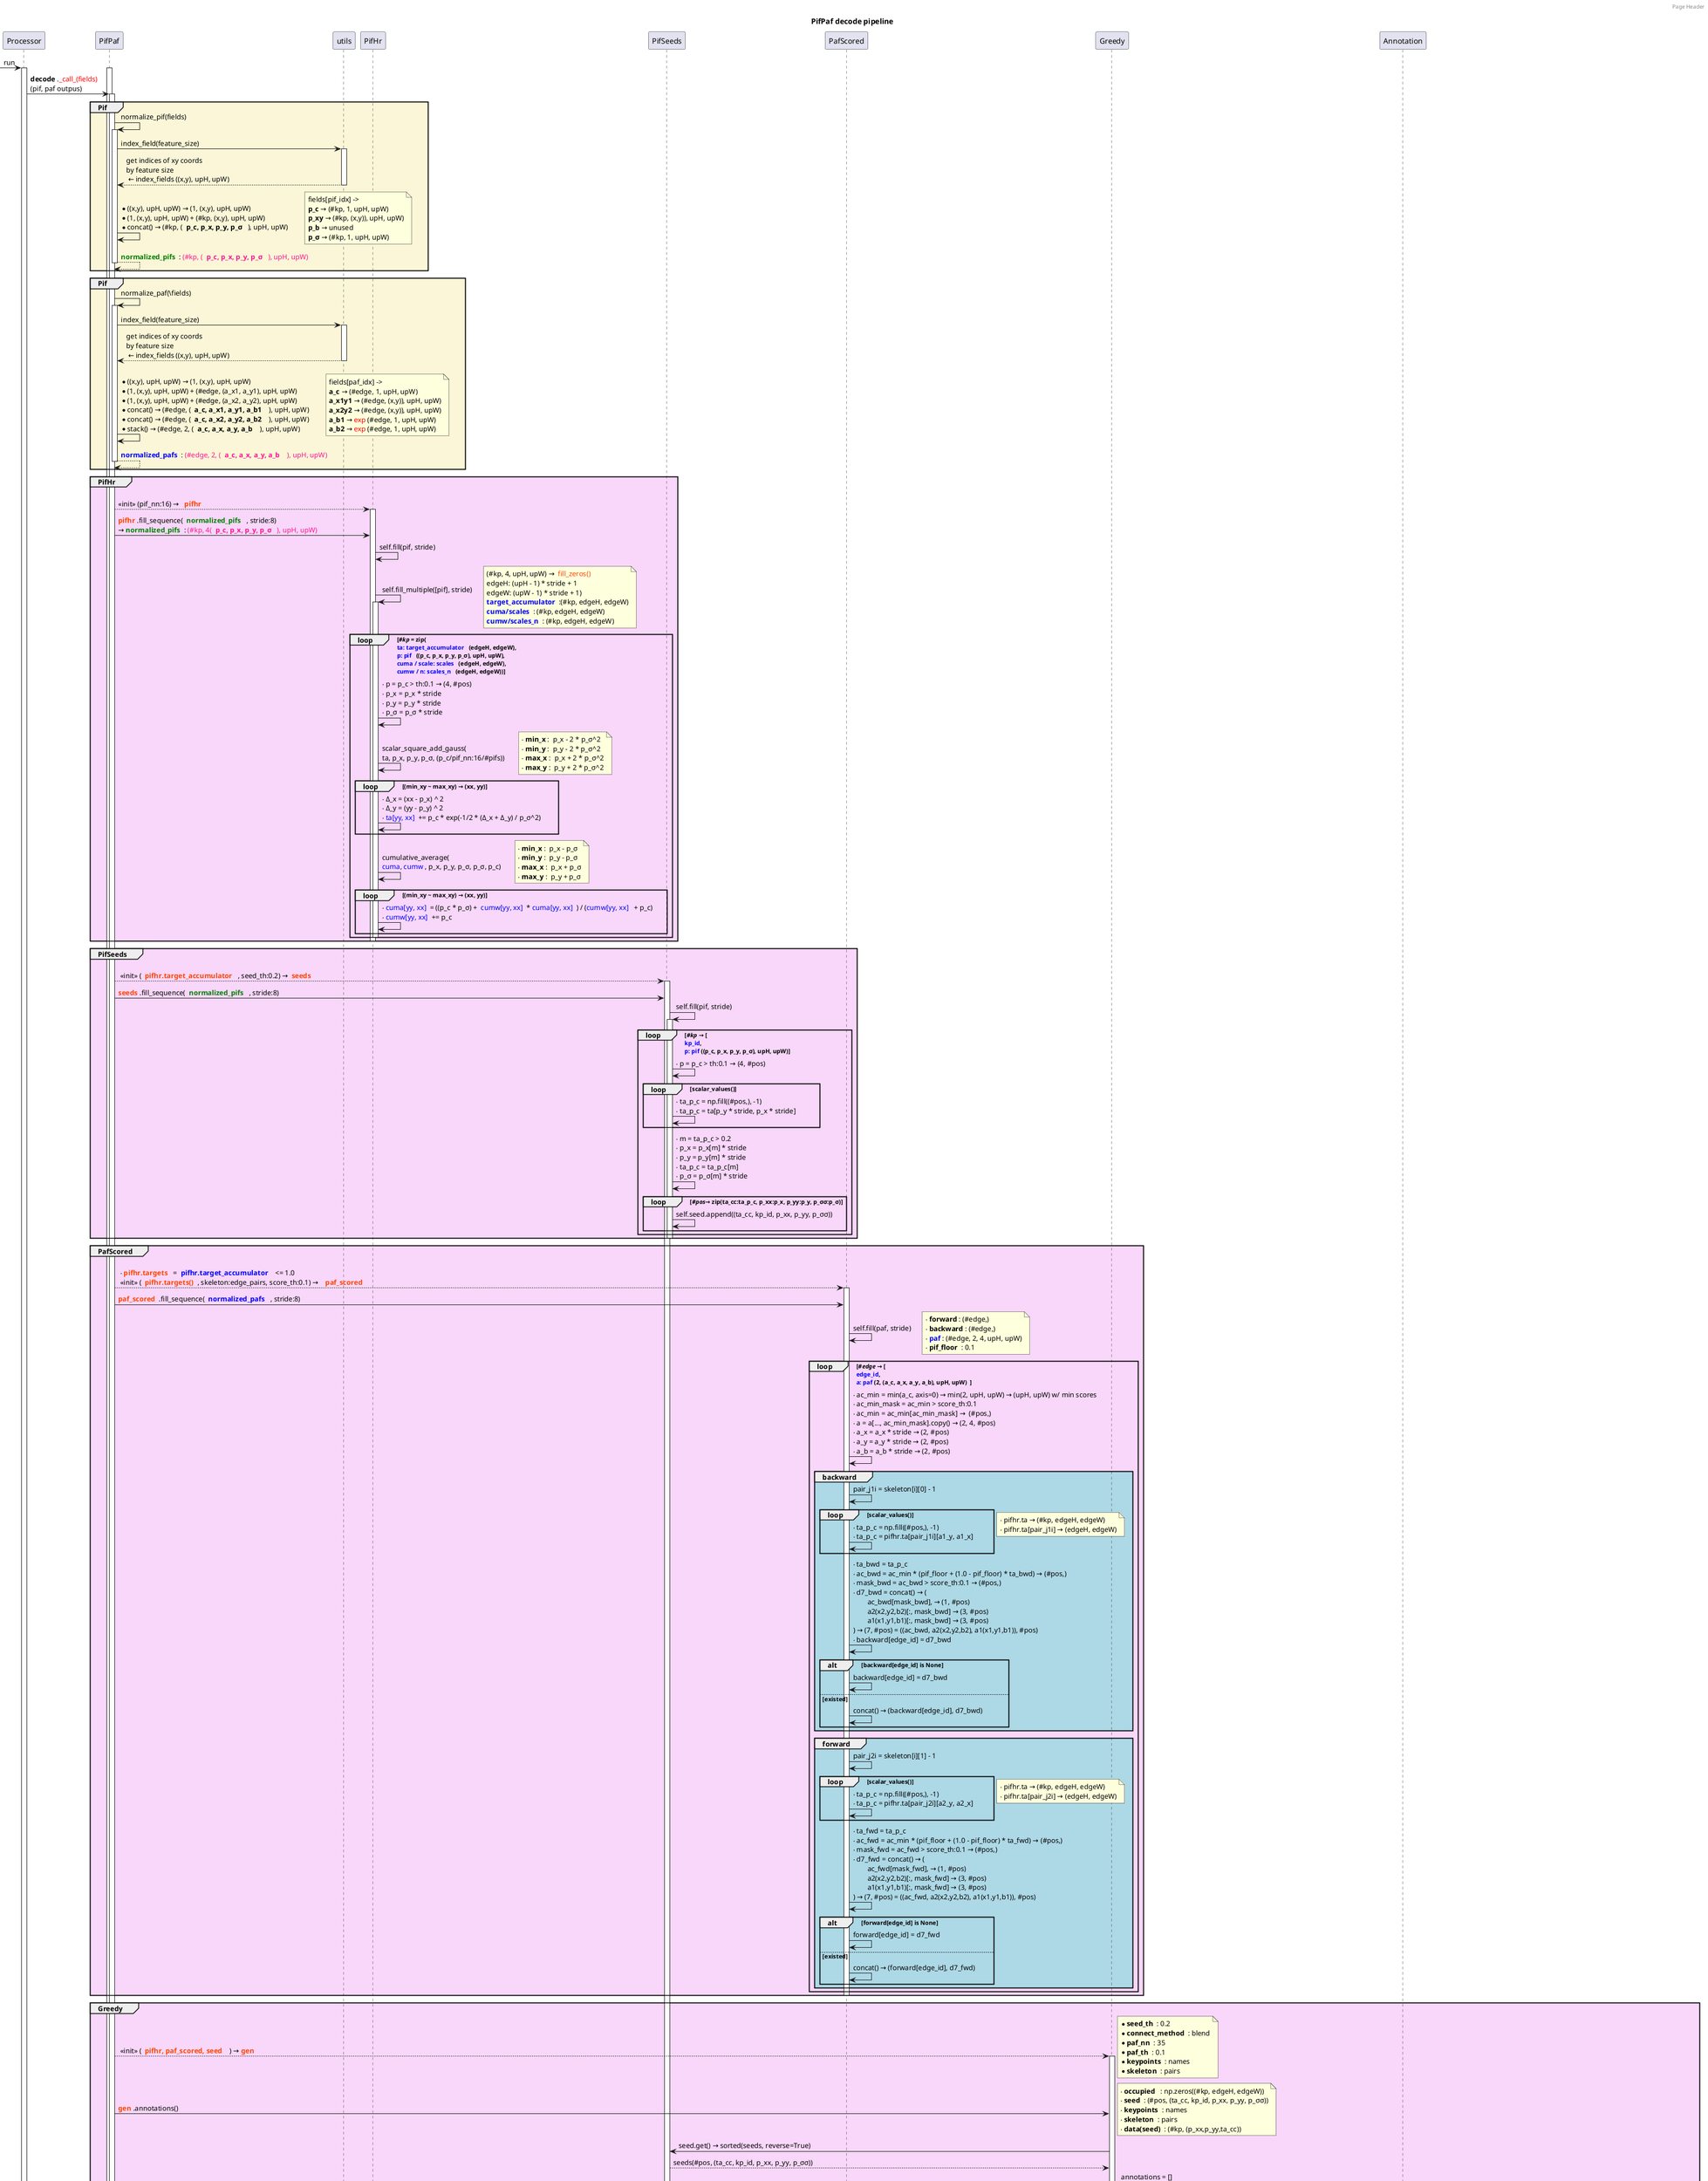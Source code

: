 @startuml
header Page Header
footer Page %page% of %lastpage%

title PifPaf decode pipeline

[-> Processor: run
activate Processor

activate PifPaf
Processor -> PifPaf : <b>decode</b> .<font color=red>_call_(fields)</font>\n(pif, paf outpus)
activate PifPaf


' normalize PIF outputs
group #faf6d7 Pif
    PifPaf -> PifPaf : normalize_pif(fields)
    activate PifPaf
    PifPaf -> utils : index_field(feature_size)
    activate utils
    utils --> PifPaf : get indices of xy coords \nby feature size \n ← index_fields ((x,y), upH, upW)
    deactivate utils
    PifPaf -> PifPaf : \n* ((x,y), upH, upW) → (1, (x,y), upH, upW) \n* (1, (x,y), upH, upW) + (#kp, (x,y), upH, upW)\n* concat() → (#kp, (  <b>p_c, p_x, p_y, p_σ</b>   ), upH, upW)
    note right : fields[pif_idx] -> \n<b>p_c</b> → (#kp, 1, upH, upW) \n<b>p_xy</b> → (#kp, (x,y)), upH, upW)\n<b>p_b</b> → unused\n<b>p_σ</b> → (#kp, 1, upH, upW)
    PifPaf --> PifPaf : <b><font color=green>normalized_pifs</font></b>  : <font color=#ff1493>(#kp, (  <b>p_c, p_x, p_y, p_σ</b>   ), upH, upW)</font>
    deactivate PifPaf
end


' normalize PAF outputs
group #faf6d7 Pif
    PifPaf -> PifPaf : normalize_paf(\fields)
    activate PifPaf
    PifPaf -> utils : index_field(feature_size)
    activate utils
    utils --> PifPaf : get indices of xy coords \nby feature size \n ← index_fields ((x,y), upH, upW)
    deactivate utils
    PifPaf -> PifPaf : \n* ((x,y), upH, upW) → (1, (x,y), upH, upW) \n* (1, (x,y), upH, upW) + (#edge, (a_x1, a_y1), upH, upW)\n* (1, (x,y), upH, upW) + (#edge, (a_x2, a_y2), upH, upW)\n* concat() → (#edge, (  <b>a_c, a_x1, a_y1, a_b1</b>    ), upH, upW)\n* concat() → (#edge, (  <b>a_c, a_x2, a_y2, a_b2</b>    ), upH, upW)\n* stack() → (#edge, 2, (  <b>a_c, a_x, a_y, a_b</b>    ), upH, upW)
    note right : fields[paf_idx] -> \n<b>a_c</b> → (#edge, 1, upH, upW) \n<b>a_x1y1</b> → (#edge, (x,y)), upH, upW)\n<b>a_x2y2</b> → (#edge, (x,y)), upH, upW)\n<b>a_b1</b> → <font color=red>exp</font> (#edge, 1, upH, upW)\n<b>a_b2</b> → <font color=red>exp</font> (#edge, 1, upH, upW)
    PifPaf --> PifPaf : <b><font color=blue>normalized_pafs</font></b>  : <font color=#ff1493>(#edge, 2, (  <b>a_c, a_x, a_y, a_b</b>    ), upH, upW)</font>
    deactivate PifPaf
end


' PifHr
group #f8d7fa PifHr
    PifPaf --> PifHr : \n<<init>> (pif_nn:16) →   <b><font color=orangered>pifhr</font></b>
    activate PifHr
    PifPaf -> PifHr : <font color=orangered><b>pifhr</b></font> .fill_sequence(  <color:green>**normalized_pifs**</color>   , stride:8)\n→ <color:green>**normalized_pifs**</color>  : <color:#ff1493>(#kp, 4(  <b>p_c, p_x, p_y, p_σ</b>   ), upH, upW)</color>
    PifHr -> PifHr : self.fill(pif, stride)
    PifHr -> PifHr : self.fill_multiple([pif], stride)
    note right : (#kp, 4, upH, upW) →  <color:orangered>fill_zeros()</color>\nedgeH: (upH - 1) * stride + 1\nedgeW: (upW - 1) * stride + 1)\n<color:blue>**target_accumulator**</color>  :(#kp, edgeH, edgeW)\n<color:blue>**cuma/scales**</color>  : (#kp, edgeH, edgeW)\n<color:blue>**cumw/scales_n**  </color>: (#kp, edgeH, edgeW)
    loop //#kp// = zip(\n<color:blue>ta: target_accumulator</color>   (edgeH, edgeW),   \n<color:blue>p: pif </color>  ((p_c, p_x, p_y, p_σ), upH, upW), \n<color:blue>cuma / scale: scales</color>   (edgeH, edgeW), \n<color:blue>cumw / n: scales_n</color>   (edgeH, edgeW))
        activate PifHr
        PifHr -> PifHr : ‧ p = p_c > th:0.1 → (4, #pos) \n‧ p_x = p_x * stride\n‧ p_y = p_y * stride\n‧ p_σ = p_σ * stride
        PifHr -> PifHr : \nscalar_square_add_gauss(\nta, p_x, p_y, p_σ, (p_c/pif_nn:16/#pifs))
        note right : ‧ **min_x** :  p_x - 2 * p_σ^2\n‧ **min_y** :  p_y - 2 * p_σ^2\n‧ **max_x** :  p_x + 2 * p_σ^2\n‧ **max_y** :  p_y + 2 * p_σ^2
        loop (min_xy ~ max_xy) → (xx, yy)
            PifHr -> PifHr : ‧ Δ_x = (xx - p_x) ^ 2\n‧ Δ_y = (yy - p_y) ^ 2\n‧ <color:blue>ta[yy, xx]</color>  += p_c * exp(-1/2 * (Δ_x + Δ_y) / p_σ^2)\t
        end
        ' scale = cuma, n = cumw
        PifHr -> PifHr : \ncumulative_average(\n<color:blue>cuma, cumw</color> , p_x, p_y, p_σ, p_σ, p_c)
        note right : ‧ **min_x** :  p_x - p_σ\n‧ **min_y** :  p_y - p_σ\n‧ **max_x** :  p_x + p_σ\n‧ **max_y** :  p_y + p_σ
        loop (min_xy ~ max_xy) → (xx, yy)
            PifHr -> PifHr : ‧ <color:blue>cuma[yy, xx]</color>  = ((p_c * p_σ) +  <color:blue>cumw[yy, xx]</color>  * <color:blue>cuma[yy, xx]</color>  ) / (<color:blue>cumw[yy, xx]</color>   + p_c)\n‧ <color:blue>cumw[yy, xx]</color>  += p_c
        end
        deactivate PifHr
    end
    activate PifHr
    deactivate PifHr
    deactivate PifHr
end


' PifSeeds
group #f8d7fa PifSeeds
    PifPaf --> PifSeeds :\n <<init>> (  <font color=orangered><b>pifhr.target_accumulator</b></font>   , seed_th:0.2) →  <b><font color=orangered>seeds</font></b>
    activate PifSeeds
    PifPaf -> PifSeeds : <font color=orangered><b>seeds</b></font> .fill_sequence(  <b><font color=green>normalized_pifs</font></b>   , stride:8)
    PifSeeds -> PifSeeds : self.fill(pif, stride)
    loop //#kp// → [\n<color:blue>kp_id</color>, \n<color:blue>p: pif</color> ((p_c, p_x, p_y, p_σ), upH, upW)
        activate PifSeeds
        PifSeeds -> PifSeeds : ‧ p = p_c > th:0.1 → (4, #pos)
        loop scalar_values()
            PifSeeds -> PifSeeds : ‧ ta_p_c = np.fill((#pos,), -1)\n‧ ta_p_c = ta[p_y * stride, p_x * stride]\t
        end
        PifSeeds -> PifSeeds : ‧ m = ta_p_c > 0.2\n‧ p_x = p_x[m] * stride\n‧ p_y = p_y[m] * stride\n‧ ta_p_c = ta_p_c[m]\n‧ p_σ = p_σ[m] * stride
        loop //#pos//→ zip(ta_cc:ta_p_c, p_xx:p_x, p_yy:p_y, p_σσ:p_σ)
            PifSeeds -> PifSeeds : self.seed.append((ta_cc, kp_id, p_xx, p_yy, p_σσ))
        end
    end
    deactivate PifSeeds
end


group #f8d7fa PafScored
    PifPaf --> PafScored :\n ‧ <color:orangered>**pifhr.targets**</color>   =  <color:blue>**pifhr.target_accumulator** </color>   <= 1.0\n <<init>> (  <font color=orangered><b>pifhr.targets()</b></font>  , skeleton:edge_pairs, score_th:0.1) →    <b><font color=orangered>paf_scored</font></b>
    activate PafScored
    PifPaf -> PafScored : <font color=orangered><b>paf_scored</b></font>  .fill_sequence(  <b><font color=blue>normalized_pafs</font></b>   , stride:8)
    PafScored -> PafScored : self.fill(paf, stride)
    note right : ‧ **forward** : (#edge,)\n‧ **backward** : (#edge,)\n‧ **<color:blue>paf</color>** : (#edge, 2, 4, upH, upW)\n‧ **pif_floor**  : 0.1
    loop //#edge// → [\n<color:blue>edge_id</color>, \n<color:blue>a: paf</color> (2, (a_c, a_x, a_y, a_b), upH, upW)\t
        PafScored -> PafScored : ‧ ac_min = min(a_c, axis=0) → min(2, upH, upW) → (upH, upW) w/ min scores  \n‧ ac_min_mask = ac_min > score_th:0.1\n‧ ac_min = ac_min[ac_min_mask] →  (#pos,)\n‧ a = a[..., ac_min_mask].copy() → (2, 4, #pos)\n‧ a_x = a_x * stride → (2, #pos)\n‧ a_y = a_y * stride → (2, #pos)\n‧ a_b = a_b * stride → (2, #pos)
        group #lightblue backward
            PafScored -> PafScored : pair_j1i = skeleton[i][0] - 1
            loop scalar_values()
                PafScored -> PafScored : ‧ ta_p_c = np.fill((#pos,), -1)\n‧ ta_p_c = pifhr.ta[pair_j1i][a1_y, a1_x]\t
            end
            note right : ‧ pifhr.ta → (#kp, edgeH, edgeW)\n‧ pifhr.ta[pair_j1i] → (edgeH, edgeW)
            PafScored -> PafScored : ‧ ta_bwd = ta_p_c\n‧ ac_bwd = ac_min * (pif_floor + (1.0 - pif_floor) * ta_bwd) → (#pos,)\n‧ mask_bwd = ac_bwd > score_th:0.1 → (#pos,)\n‧ d7_bwd = concat() → (\n        ac_bwd[mask_bwd], → (1, #pos)\n        a2(x2,y2,b2)[:, mask_bwd] → (3, #pos)\n        a1(x1,y1,b1)[:, mask_bwd] → (3, #pos)\n) → (7, #pos) = ((ac_bwd, a2(x2,y2,b2), a1(x1,y1,b1)), #pos)\n‧ backward[edge_id] = d7_bwd
            alt backward[edge_id] is None
                PafScored -> PafScored : backward[edge_id] = d7_bwd
            else  existed
                PafScored -> PafScored : concat() → (backward[edge_id], d7_bwd)\t
            end
        end
        group #lightblue forward
            PafScored -> PafScored : pair_j2i = skeleton[i][1] - 1
            loop scalar_values()
                PafScored -> PafScored : ‧ ta_p_c = np.fill((#pos,), -1)\n‧ ta_p_c = pifhr.ta[pair_j2i][a2_y, a2_x]\t
            end
            note right : ‧ pifhr.ta → (#kp, edgeH, edgeW)\n‧ pifhr.ta[pair_j2i] → (edgeH, edgeW)
            PafScored -> PafScored : ‧ ta_fwd = ta_p_c\n‧ ac_fwd = ac_min * (pif_floor + (1.0 - pif_floor) * ta_fwd) → (#pos,)\n‧ mask_fwd = ac_fwd > score_th:0.1 → (#pos,)\n‧ d7_fwd = concat() → (\n        ac_fwd[mask_fwd], → (1, #pos)\n        a2(x2,y2,b2)[:, mask_fwd] → (3, #pos)\n        a1(x1,y1,b1)[:, mask_fwd] → (3, #pos)\n) → (7, #pos) = ((ac_fwd, a2(x2,y2,b2), a1(x1,y1,b1)), #pos)
            alt forward[edge_id] is None
                PafScored -> PafScored : forward[edge_id] = d7_fwd
            else existed
                PafScored -> PafScored : concat() → (forward[edge_id], d7_fwd)\t
            end
        end
    end
    deactivate PafScored
end


group #f8d7fa Greedy
    PifPaf --> Greedy :\n <<init>> (  <font color=orangered><b>pifhr, paf_scored, seed</b></font>    ) → <b><font color=orangered>gen</font></b>
    activate Greedy
    note right : * **seed_th**  : 0.2\n* **connect_method**  : blend\n* **paf_nn**  : 35\n* **paf_th**  : 0.1\n* **keypoints**  : names\n* **skeleton**  : pairs
    PifPaf -> Greedy :  <font color=orangered><b>gen</b></font> .annotations()
    note right : ‧ **occupied**   : np.zeros((#kp, edgeH, edgeW))\n‧ **seed**  : (#pos, (ta_cc, kp_id, p_xx, p_yy, p_σσ))\n‧ **keypoints**  : names\n‧ **skeleton**  : pairs\n‧ **data(seed)**  : (#kp, (p_xx,p_yy,ta_cc))
    Greedy -> PifSeeds : seed.get() → sorted(seeds, reverse=True)
    PifSeeds --> Greedy : seeds(#pos, (ta_cc, kp_id, p_xx, p_yy, p_σσ))
    Greedy -> Greedy : annotations = []
    loop //#pos// → seed.get() → [ta_cc, kp_id, p_xx, p_yy, p_σσ]
        activate Greedy
        Greedy --> Annotation : <<init>>(keypoints, skeleton)
        activate Annotation
        Annotation --> Greedy : **ann**
        Greedy -> Annotation : **ann** .add(kp_id, (p_xx, p_yy, ta_cc))
        Annotation -> Annotation : data[kp_id] = (p_xx, p_yy, ta_cc)
        Greedy --> Greedy : _grow(  **ann**  , paf_th)
        group _grow() → frontier_iter()
            group frontier
                Greedy -> Annotation : ‧ fwd = ta_cc(data[pair_j1i]) > 0 && \n             ta_cc(data[pair_j2i]) == 0\n‧ fwd = (ta_cc(data[pair_j1i]), pair_id, True, pair_j1i, pair_j2i)\n‧ bwd = ta_cc(data[pair_j2i]) > 0 && \n             ta_cc(data[pair_j1i]) == 0\n‧ bwd = (ta_cc(data[pair_j2i]), pair_id, False, pair_j1i, pair_j2i)\n‧ sorted((fwd, bwd), reverse=True)\n‧ get adjacent edges
                Annotation --> Annotation : <b>frontier()</b>
            end
            loop while loop over adjacent edges
                Annotation -> Annotation : pop(0) from frontier()
                Annotation --> Greedy : yield **next_item** \n(ta_cc, conn_idx, forward?, joint_idx1, joint_idx2)
                group popped edge
                    alt forward
                        Greedy -> Greedy : ‧ ji_s = j1i\n‧ ji_t = j2i\n‧ paf_field = paf_scored.forward[conn_idx] → (7, #pos)\n‧ paf_field_reverse = paf_scored.backward[conn_idx] → (7, #pos)
                    else backward
                        Greedy -> Greedy : ‧ ji_s = j2i\n‧ ji_t = j1i\n‧ paf_field = paf_scored.backward[conn_idx] → (7, #pos)\n‧ paf_field_reverse = paf_scored.forward[conn_idx] → (7, #pos)
                    end
                    group seed
                        Annotation --> Greedy: p_xx, p_yy, ta_cc = ann.data[ji_s]
                        Greedy -> Greedy : ‧ p_xx, p_yy, ta_cc = ann.data[ji_s] → (p_xx, p_yy, ta_cc)\n‧ pifhr.scales(cuma) → (#kp, edgeH, edgeW)\n‧ pifhr.scales[ji_s] → (edgeH, edgeW)\n‧ xy_scale_s(cuma) = max(8, pifhr.scales[ji_s][p_yy, p_xx])
                        Greedy -> Greedy : new_pxx, new_pyy, new_ta_cc = _grow_connection(p_xx, p_yy, xy_scale_s, paf_field)\n
                    end
                    group reverse match
                        Annotation --> Greedy: p_xx, p_yy, ta_cc = ann.data[ji_s]
                        Greedy -> Greedy : ‧ p_xx, p_yy, ta_cc = ann.data[ji_t] → (p_xx, p_yy, ta_cc)\n‧ pifhr.scales(cuma) → (#kp, edgeH, edgeW)\n‧ pifhr.scales[ji_t] → (edgeH, edgeW)\n‧ xy_scale_s(cuma) = max(8, pifhr.scales[ji_t][p_yy, p_xx])
                        Greedy -> Greedy : new_a_xyv = _grow_connection(p_xx, p_yy, xy_scale_s, paf_field)\npaf_field → (7, #pos)
                    end
                    note right : _grow_connection(p_xx, p_yy, xy_scale_s, paf_field)\n‧ paf_center(paf_field, p_xx, p_yy, sigma=(xy_scale_s * 5))\n‧ eliminate a_x1y1 & a_x2y2 beyond sigma around p_xx & p_yy\n‧ compute source distance between seed(p_xx, p_yy) and a1(a_x1,ay1)\n‧ compute Laplace distribution as scores\n‧ new_a_xyv = target_with_blend(a2, scores)
                end
                Annotation -> Annotation : update frontier / traverse new frontier
                break frontier == empty
                    Annotation -> Greedy : no more frontier
                end
            end
        end
        Greedy -> Annotation : fill_joint_scales()
        Greedy -> Greedy : annotations.append(  **ann**  )
        Greedy -> Greedy : mark_occupied(  **ann** )
        deactivate Annotation
        deactivate Greedy
    end
    Greedy --> PifPaf :  <font color=purple><b>annotations</b></font>
end



group #afeeee Force complete
    PifPaf --> PafScored :\n <<init>> (  <font color=orangered><b>pifhr.targets</b></font>  , skeleton:edge_pairs, score_th:0.0001) →    <b><font color=orangered>paf_scored</font></b>
    activate PafScored
    PafScored --> PifPaf : <font color=orangered><b>gen.paf_scored</b></font>   = <font color=orangered><b>paf_scored</b></font>
    PifPaf -> PafScored : <font color=orangered><b>gen.paf_scored</b></font>  .fill_sequence(  <b><font color=blue>normalized_pafs</font></b>   , stride:8)
    PifPaf -> Greedy : <font color=orangered><b>gen</b></font> .complete_annotations(   <font color=purple><b>annotations</b></font>  )
    Greedy --> PifPaf : <font color=purple><b>annotations</b></font>
    deactivate Greedy
    deactivate PafScored
end

PifPaf --> Processor : <font color=purple><b>annotations</b></font>

deactivate PifPaf
deactivate PifPaf
deactivate Processor


@enduml